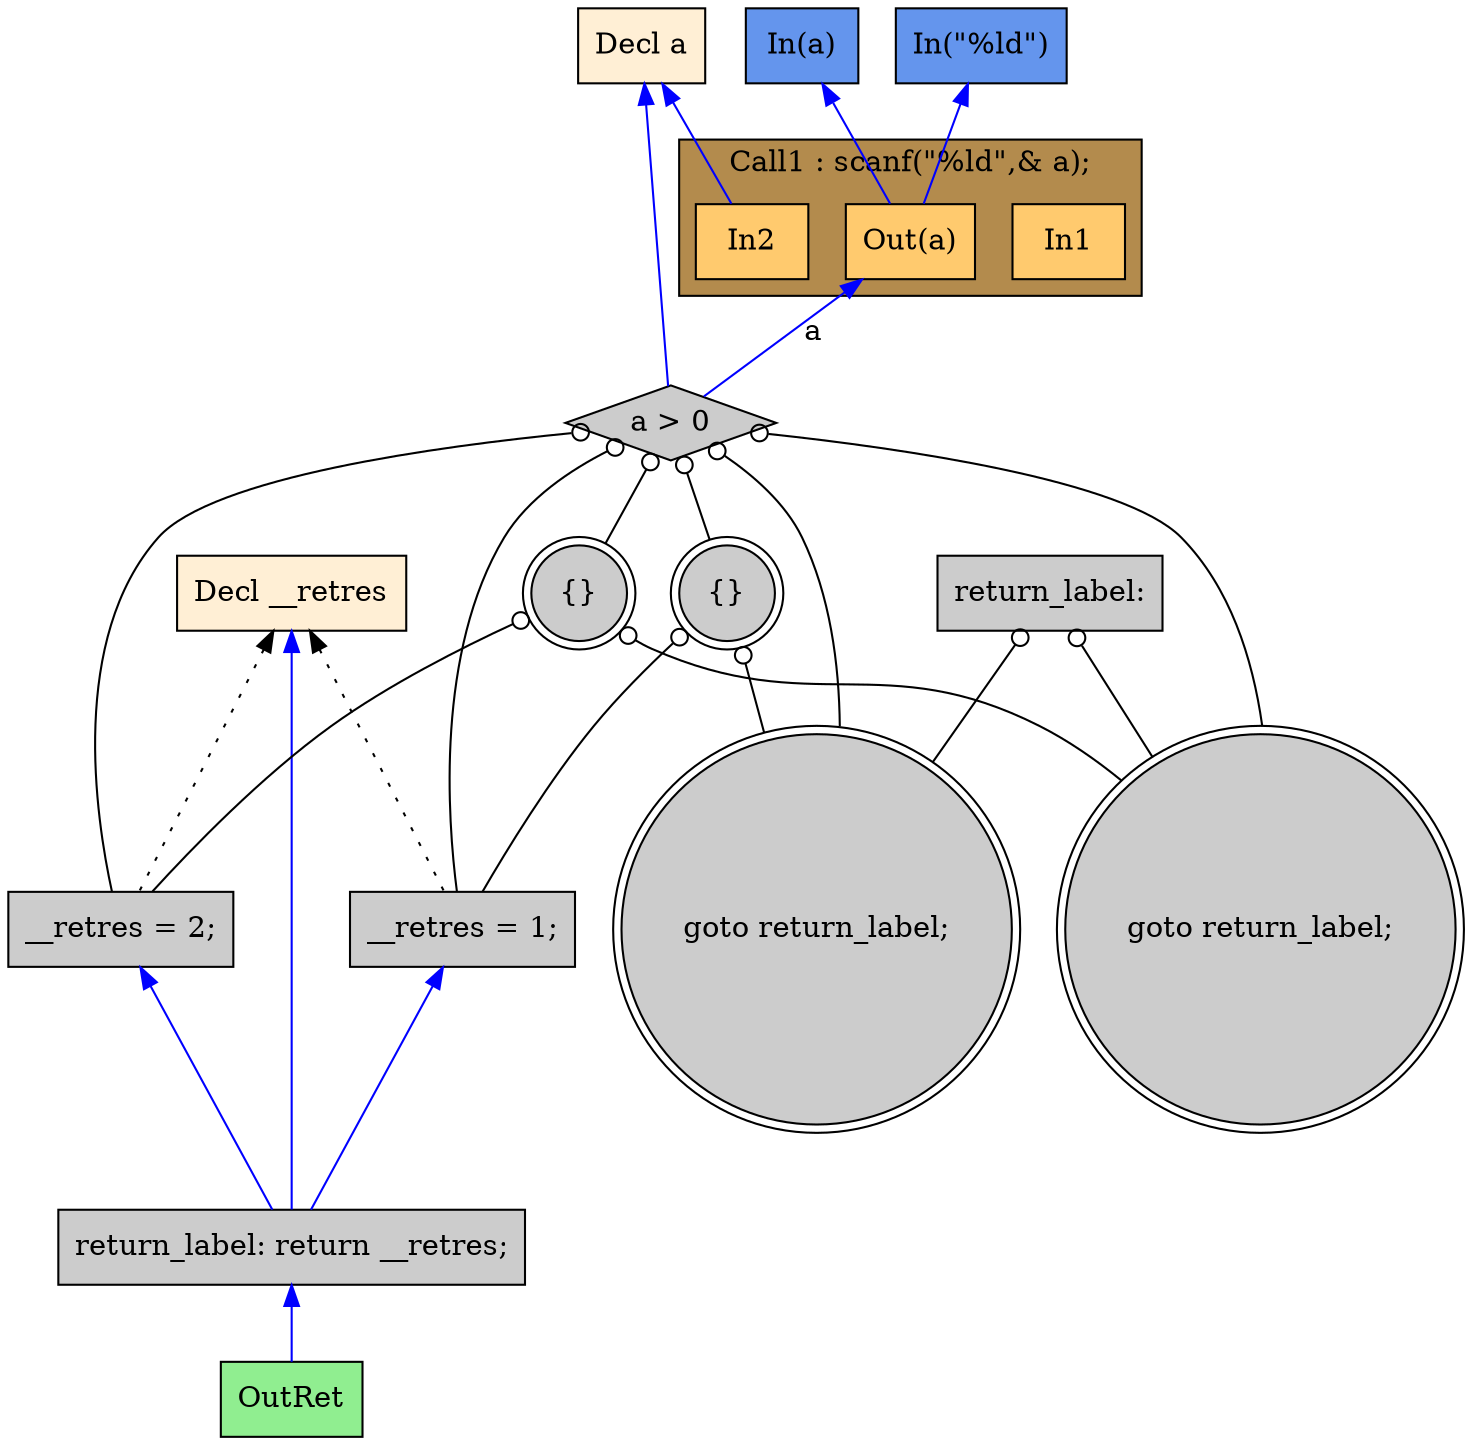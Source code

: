 digraph G {
  rankdir=TB;
  node [style="filled", ];
  11 [label="Decl a", fillcolor="#FFEFD5", shape=box, ];
  12 [label="Decl __retres", fillcolor="#FFEFD5", shape=box, ];
  14 [label="In1", fillcolor="#FFCA6E", shape=box, ];
  15 [label="In2", fillcolor="#FFCA6E", shape=box, ];
  16 [label="Out(a)", fillcolor="#FFCA6E", shape=box, ];
  17 [label="a > 0", fillcolor="#CCCCCC", shape=diamond, ];
  18 [label="{}", fillcolor="#CCCCCC", shape=doublecircle, ];
  19 [label="{}", fillcolor="#CCCCCC", shape=doublecircle, ];
  20 [label="__retres = 2;", fillcolor="#CCCCCC", shape=box, ];
  21 [label="__retres = 1;", fillcolor="#CCCCCC", shape=box, ];
  22 [label="goto return_label;", fillcolor="#CCCCCC", shape=doublecircle, ];
  23 [label="return_label:", fillcolor="#CCCCCC", shape=box, ];
  24 [label="goto return_label;", fillcolor="#CCCCCC", shape=doublecircle, ];
  25 [label="return_label: return __retres;", fillcolor="#CCCCCC", shape=box, ];
  26 [label="OutRet", fillcolor="#90EE90", shape=box, ];
  27 [label="In(a)", fillcolor="#6495ED", shape=box, ];
  28 [label="In(\"%ld\")", fillcolor="#6495ED", shape=box, ];
  
  subgraph cluster_Call1 { label="Call1 : scanf(\"%ld\",& a);";
                           fillcolor="#B38B4D"; style="filled"; 16;15;14;
     };
  
  edge [dir=back, ];
  11 -> 15 [color="#0000FF", ];
  27 -> 16 [color="#0000FF", ];
  28 -> 16 [color="#0000FF", ];
  11 -> 17 [color="#0000FF", ];
  16 -> 17 [label="a", color="#0000FF", ];
  17 -> 18 [color="#000000", arrowtail=odot, ];
  17 -> 19 [color="#000000", arrowtail=odot, ];
  12 -> 20 [color="#000000", style="dotted", ];
  17 -> 20 [color="#000000", arrowtail=odot, ];
  18 -> 20 [color="#000000", arrowtail=odot, ];
  12 -> 21 [color="#000000", style="dotted", ];
  17 -> 21 [color="#000000", arrowtail=odot, ];
  19 -> 21 [color="#000000", arrowtail=odot, ];
  17 -> 22 [color="#000000", arrowtail=odot, ];
  18 -> 22 [color="#000000", arrowtail=odot, ];
  23 -> 22 [color="#000000", arrowtail=odot, ];
  17 -> 24 [color="#000000", arrowtail=odot, ];
  19 -> 24 [color="#000000", arrowtail=odot, ];
  23 -> 24 [color="#000000", arrowtail=odot, ];
  12 -> 25 [color="#0000FF", ];
  20 -> 25 [color="#0000FF", ];
  21 -> 25 [color="#0000FF", ];
  25 -> 26 [color="#0000FF", ];
  
  }
